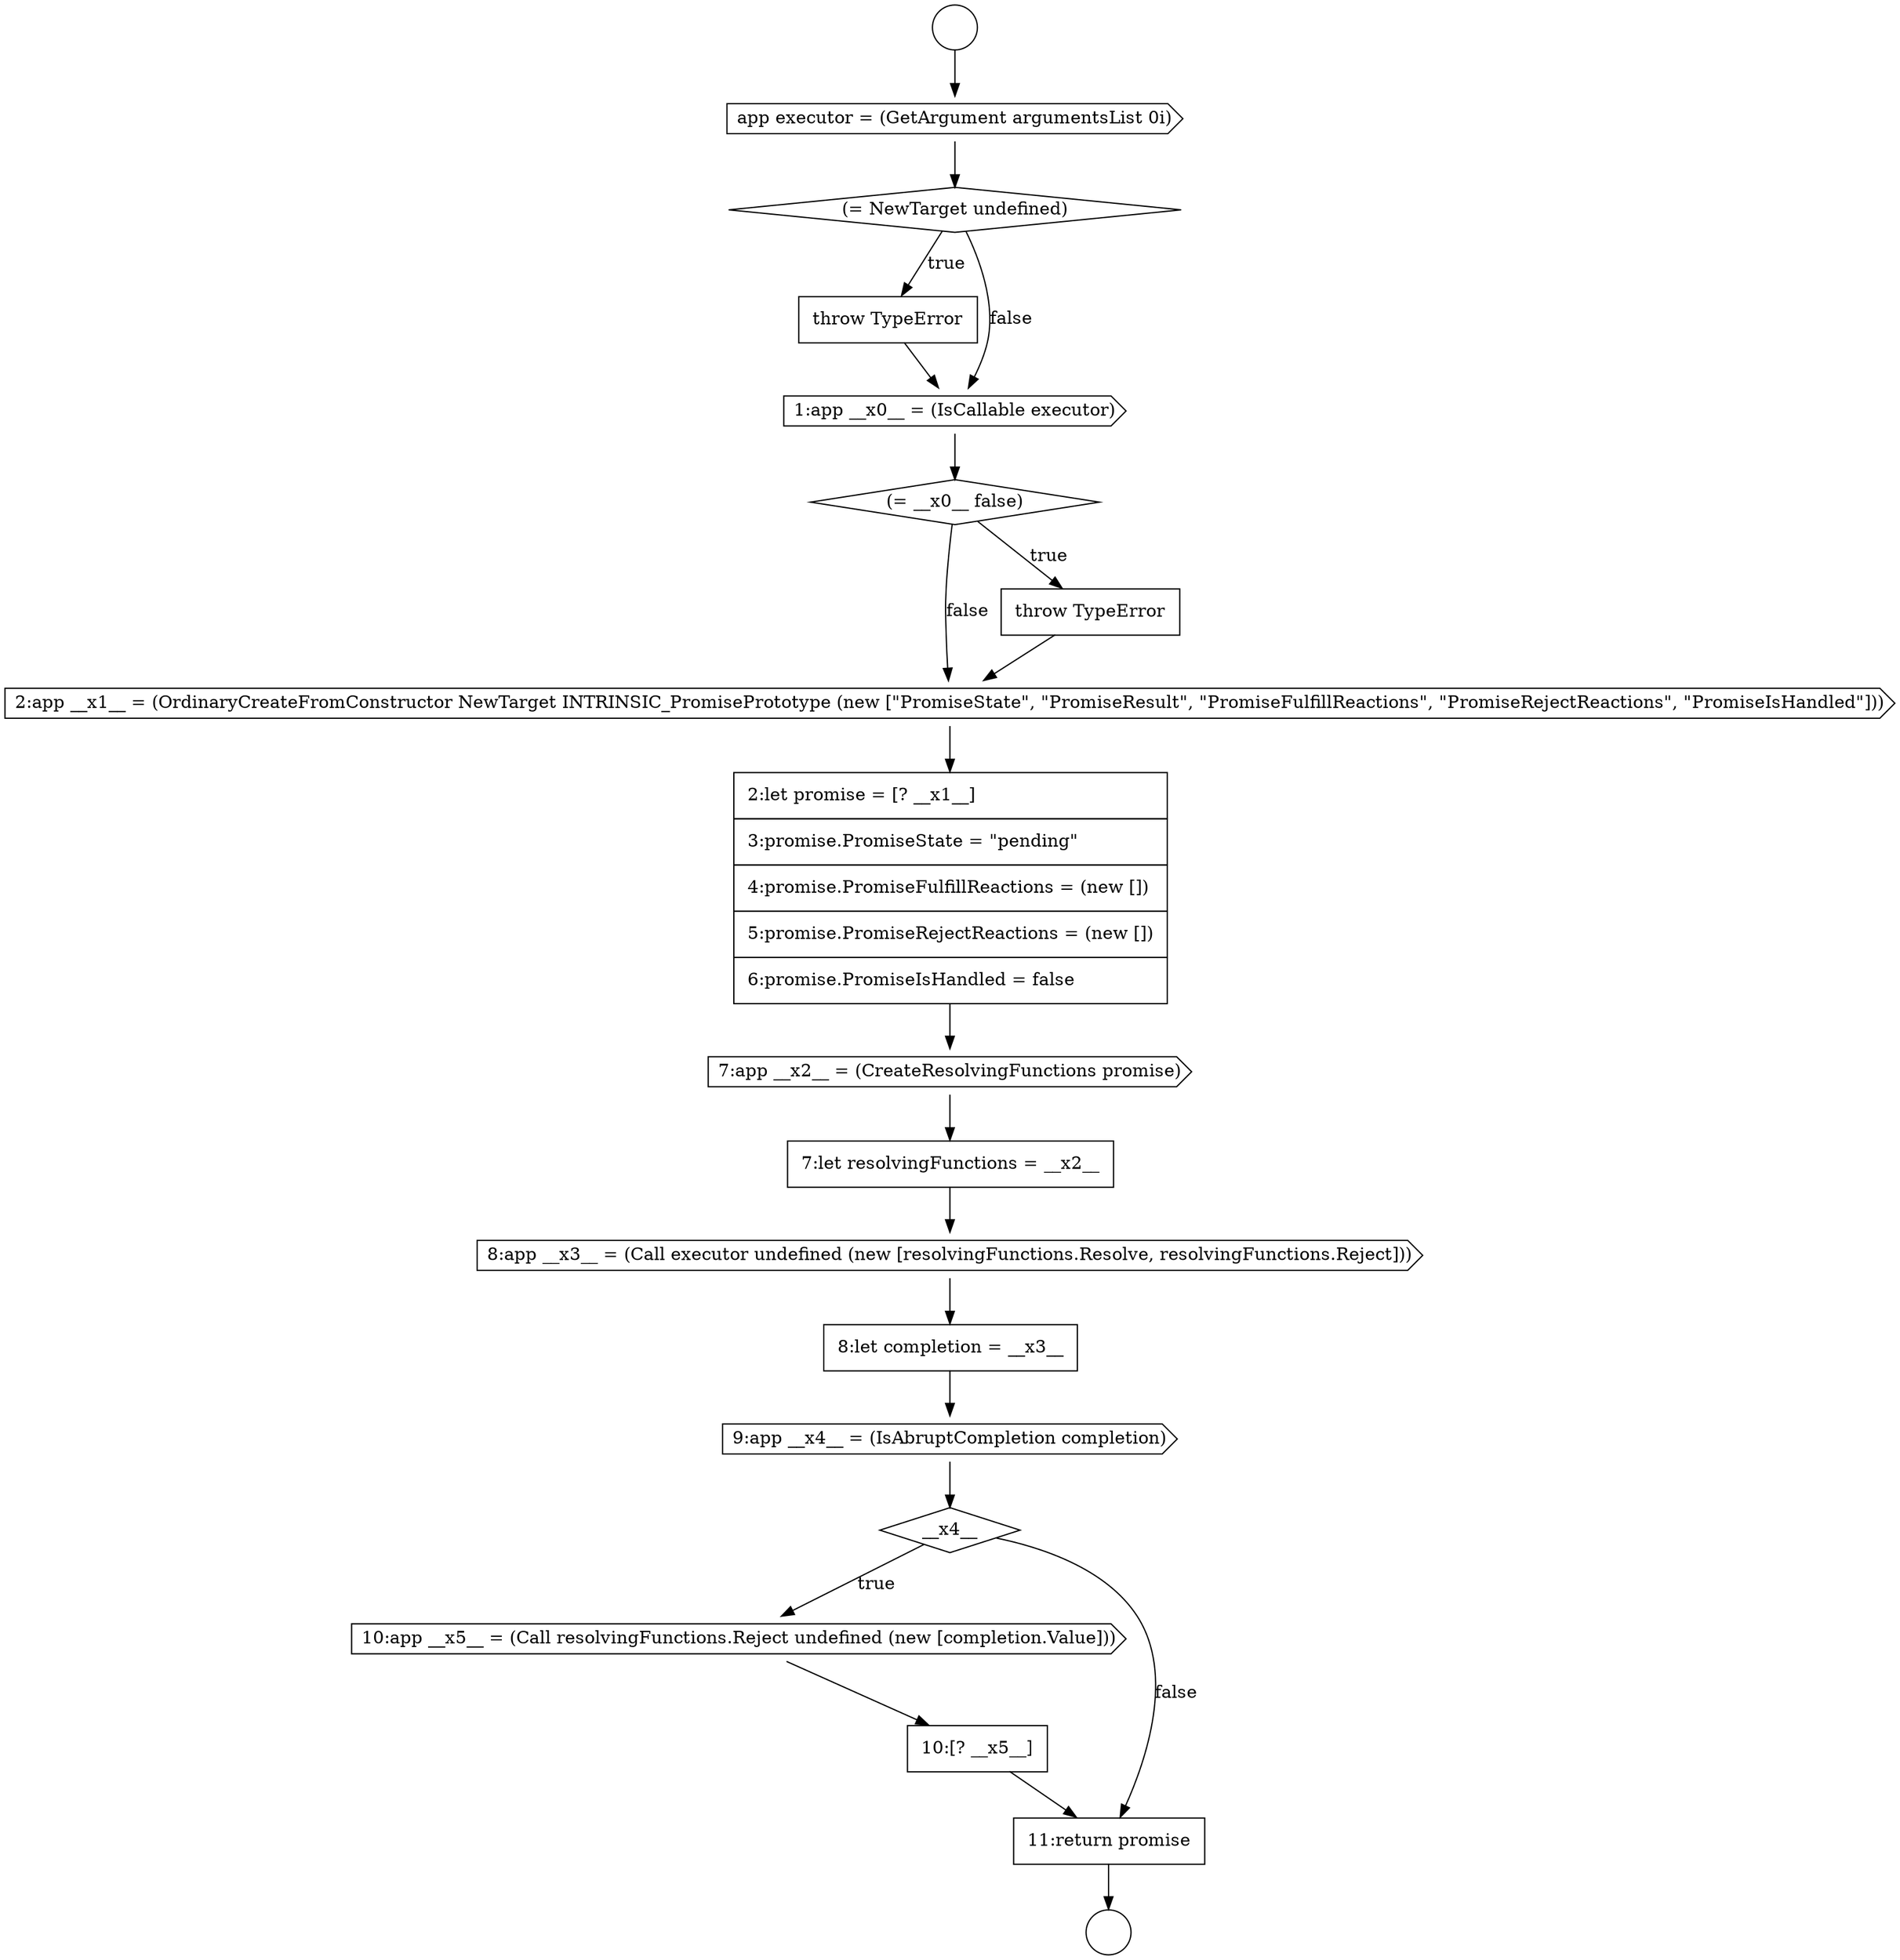 digraph {
  node15671 [shape=none, margin=0, label=<<font color="black">
    <table border="0" cellborder="1" cellspacing="0" cellpadding="10">
      <tr><td align="left">throw TypeError</td></tr>
    </table>
  </font>> color="black" fillcolor="white" style=filled]
  node15683 [shape=cds, label=<<font color="black">10:app __x5__ = (Call resolvingFunctions.Reject undefined (new [completion.Value]))</font>> color="black" fillcolor="white" style=filled]
  node15684 [shape=none, margin=0, label=<<font color="black">
    <table border="0" cellborder="1" cellspacing="0" cellpadding="10">
      <tr><td align="left">10:[? __x5__]</td></tr>
    </table>
  </font>> color="black" fillcolor="white" style=filled]
  node15678 [shape=none, margin=0, label=<<font color="black">
    <table border="0" cellborder="1" cellspacing="0" cellpadding="10">
      <tr><td align="left">7:let resolvingFunctions = __x2__</td></tr>
    </table>
  </font>> color="black" fillcolor="white" style=filled]
  node15682 [shape=diamond, label=<<font color="black">__x4__</font>> color="black" fillcolor="white" style=filled]
  node15670 [shape=diamond, label=<<font color="black">(= NewTarget undefined)</font>> color="black" fillcolor="white" style=filled]
  node15669 [shape=cds, label=<<font color="black">app executor = (GetArgument argumentsList 0i)</font>> color="black" fillcolor="white" style=filled]
  node15675 [shape=cds, label=<<font color="black">2:app __x1__ = (OrdinaryCreateFromConstructor NewTarget INTRINSIC_PromisePrototype (new [&quot;PromiseState&quot;, &quot;PromiseResult&quot;, &quot;PromiseFulfillReactions&quot;, &quot;PromiseRejectReactions&quot;, &quot;PromiseIsHandled&quot;]))</font>> color="black" fillcolor="white" style=filled]
  node15681 [shape=cds, label=<<font color="black">9:app __x4__ = (IsAbruptCompletion completion)</font>> color="black" fillcolor="white" style=filled]
  node15668 [shape=circle label=" " color="black" fillcolor="white" style=filled]
  node15676 [shape=none, margin=0, label=<<font color="black">
    <table border="0" cellborder="1" cellspacing="0" cellpadding="10">
      <tr><td align="left">2:let promise = [? __x1__]</td></tr>
      <tr><td align="left">3:promise.PromiseState = &quot;pending&quot;</td></tr>
      <tr><td align="left">4:promise.PromiseFulfillReactions = (new [])</td></tr>
      <tr><td align="left">5:promise.PromiseRejectReactions = (new [])</td></tr>
      <tr><td align="left">6:promise.PromiseIsHandled = false</td></tr>
    </table>
  </font>> color="black" fillcolor="white" style=filled]
  node15677 [shape=cds, label=<<font color="black">7:app __x2__ = (CreateResolvingFunctions promise)</font>> color="black" fillcolor="white" style=filled]
  node15672 [shape=cds, label=<<font color="black">1:app __x0__ = (IsCallable executor)</font>> color="black" fillcolor="white" style=filled]
  node15685 [shape=none, margin=0, label=<<font color="black">
    <table border="0" cellborder="1" cellspacing="0" cellpadding="10">
      <tr><td align="left">11:return promise</td></tr>
    </table>
  </font>> color="black" fillcolor="white" style=filled]
  node15667 [shape=circle label=" " color="black" fillcolor="white" style=filled]
  node15679 [shape=cds, label=<<font color="black">8:app __x3__ = (Call executor undefined (new [resolvingFunctions.Resolve, resolvingFunctions.Reject]))</font>> color="black" fillcolor="white" style=filled]
  node15673 [shape=diamond, label=<<font color="black">(= __x0__ false)</font>> color="black" fillcolor="white" style=filled]
  node15674 [shape=none, margin=0, label=<<font color="black">
    <table border="0" cellborder="1" cellspacing="0" cellpadding="10">
      <tr><td align="left">throw TypeError</td></tr>
    </table>
  </font>> color="black" fillcolor="white" style=filled]
  node15680 [shape=none, margin=0, label=<<font color="black">
    <table border="0" cellborder="1" cellspacing="0" cellpadding="10">
      <tr><td align="left">8:let completion = __x3__</td></tr>
    </table>
  </font>> color="black" fillcolor="white" style=filled]
  node15681 -> node15682 [ color="black"]
  node15676 -> node15677 [ color="black"]
  node15672 -> node15673 [ color="black"]
  node15669 -> node15670 [ color="black"]
  node15685 -> node15668 [ color="black"]
  node15667 -> node15669 [ color="black"]
  node15673 -> node15674 [label=<<font color="black">true</font>> color="black"]
  node15673 -> node15675 [label=<<font color="black">false</font>> color="black"]
  node15675 -> node15676 [ color="black"]
  node15680 -> node15681 [ color="black"]
  node15677 -> node15678 [ color="black"]
  node15679 -> node15680 [ color="black"]
  node15670 -> node15671 [label=<<font color="black">true</font>> color="black"]
  node15670 -> node15672 [label=<<font color="black">false</font>> color="black"]
  node15684 -> node15685 [ color="black"]
  node15671 -> node15672 [ color="black"]
  node15683 -> node15684 [ color="black"]
  node15678 -> node15679 [ color="black"]
  node15674 -> node15675 [ color="black"]
  node15682 -> node15683 [label=<<font color="black">true</font>> color="black"]
  node15682 -> node15685 [label=<<font color="black">false</font>> color="black"]
}
